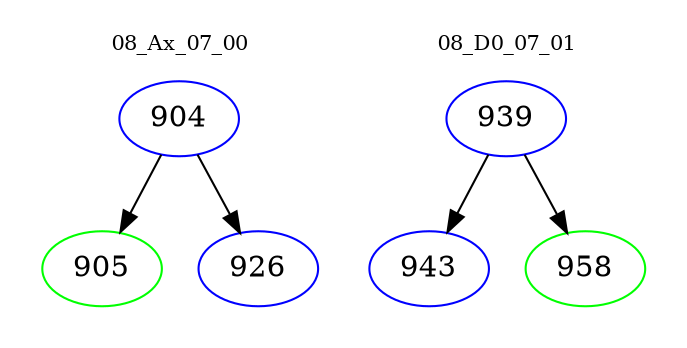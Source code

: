 digraph{
subgraph cluster_0 {
color = white
label = "08_Ax_07_00";
fontsize=10;
T0_904 [label="904", color="blue"]
T0_904 -> T0_905 [color="black"]
T0_905 [label="905", color="green"]
T0_904 -> T0_926 [color="black"]
T0_926 [label="926", color="blue"]
}
subgraph cluster_1 {
color = white
label = "08_D0_07_01";
fontsize=10;
T1_939 [label="939", color="blue"]
T1_939 -> T1_943 [color="black"]
T1_943 [label="943", color="blue"]
T1_939 -> T1_958 [color="black"]
T1_958 [label="958", color="green"]
}
}
